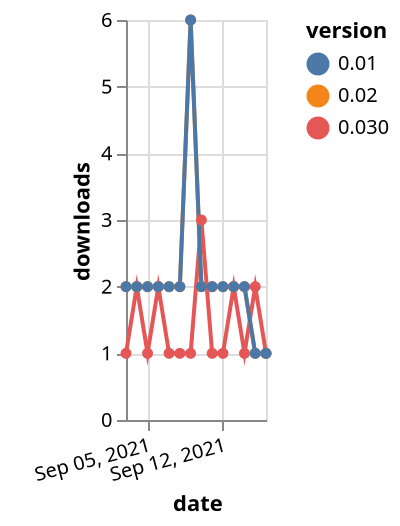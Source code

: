 {"$schema": "https://vega.github.io/schema/vega-lite/v5.json", "description": "A simple bar chart with embedded data.", "data": {"values": [{"date": "2021-09-03", "total": 195, "delta": 1, "version": "0.030"}, {"date": "2021-09-04", "total": 197, "delta": 2, "version": "0.030"}, {"date": "2021-09-05", "total": 198, "delta": 1, "version": "0.030"}, {"date": "2021-09-06", "total": 200, "delta": 2, "version": "0.030"}, {"date": "2021-09-07", "total": 201, "delta": 1, "version": "0.030"}, {"date": "2021-09-08", "total": 202, "delta": 1, "version": "0.030"}, {"date": "2021-09-09", "total": 203, "delta": 1, "version": "0.030"}, {"date": "2021-09-10", "total": 206, "delta": 3, "version": "0.030"}, {"date": "2021-09-11", "total": 207, "delta": 1, "version": "0.030"}, {"date": "2021-09-12", "total": 208, "delta": 1, "version": "0.030"}, {"date": "2021-09-13", "total": 210, "delta": 2, "version": "0.030"}, {"date": "2021-09-14", "total": 211, "delta": 1, "version": "0.030"}, {"date": "2021-09-15", "total": 213, "delta": 2, "version": "0.030"}, {"date": "2021-09-16", "total": 214, "delta": 1, "version": "0.030"}, {"date": "2021-09-03", "total": 2272, "delta": 2, "version": "0.02"}, {"date": "2021-09-04", "total": 2274, "delta": 2, "version": "0.02"}, {"date": "2021-09-05", "total": 2276, "delta": 2, "version": "0.02"}, {"date": "2021-09-06", "total": 2278, "delta": 2, "version": "0.02"}, {"date": "2021-09-07", "total": 2280, "delta": 2, "version": "0.02"}, {"date": "2021-09-08", "total": 2282, "delta": 2, "version": "0.02"}, {"date": "2021-09-09", "total": 2288, "delta": 6, "version": "0.02"}, {"date": "2021-09-10", "total": 2290, "delta": 2, "version": "0.02"}, {"date": "2021-09-11", "total": 2292, "delta": 2, "version": "0.02"}, {"date": "2021-09-12", "total": 2294, "delta": 2, "version": "0.02"}, {"date": "2021-09-13", "total": 2296, "delta": 2, "version": "0.02"}, {"date": "2021-09-14", "total": 2298, "delta": 2, "version": "0.02"}, {"date": "2021-09-15", "total": 2299, "delta": 1, "version": "0.02"}, {"date": "2021-09-16", "total": 2300, "delta": 1, "version": "0.02"}, {"date": "2021-09-03", "total": 3014, "delta": 2, "version": "0.01"}, {"date": "2021-09-04", "total": 3016, "delta": 2, "version": "0.01"}, {"date": "2021-09-05", "total": 3018, "delta": 2, "version": "0.01"}, {"date": "2021-09-06", "total": 3020, "delta": 2, "version": "0.01"}, {"date": "2021-09-07", "total": 3022, "delta": 2, "version": "0.01"}, {"date": "2021-09-08", "total": 3024, "delta": 2, "version": "0.01"}, {"date": "2021-09-09", "total": 3030, "delta": 6, "version": "0.01"}, {"date": "2021-09-10", "total": 3032, "delta": 2, "version": "0.01"}, {"date": "2021-09-11", "total": 3034, "delta": 2, "version": "0.01"}, {"date": "2021-09-12", "total": 3036, "delta": 2, "version": "0.01"}, {"date": "2021-09-13", "total": 3038, "delta": 2, "version": "0.01"}, {"date": "2021-09-14", "total": 3040, "delta": 2, "version": "0.01"}, {"date": "2021-09-15", "total": 3041, "delta": 1, "version": "0.01"}, {"date": "2021-09-16", "total": 3042, "delta": 1, "version": "0.01"}]}, "width": "container", "mark": {"type": "line", "point": {"filled": true}}, "encoding": {"x": {"field": "date", "type": "temporal", "timeUnit": "yearmonthdate", "title": "date", "axis": {"labelAngle": -15}}, "y": {"field": "delta", "type": "quantitative", "title": "downloads"}, "color": {"field": "version", "type": "nominal"}, "tooltip": {"field": "delta"}}}